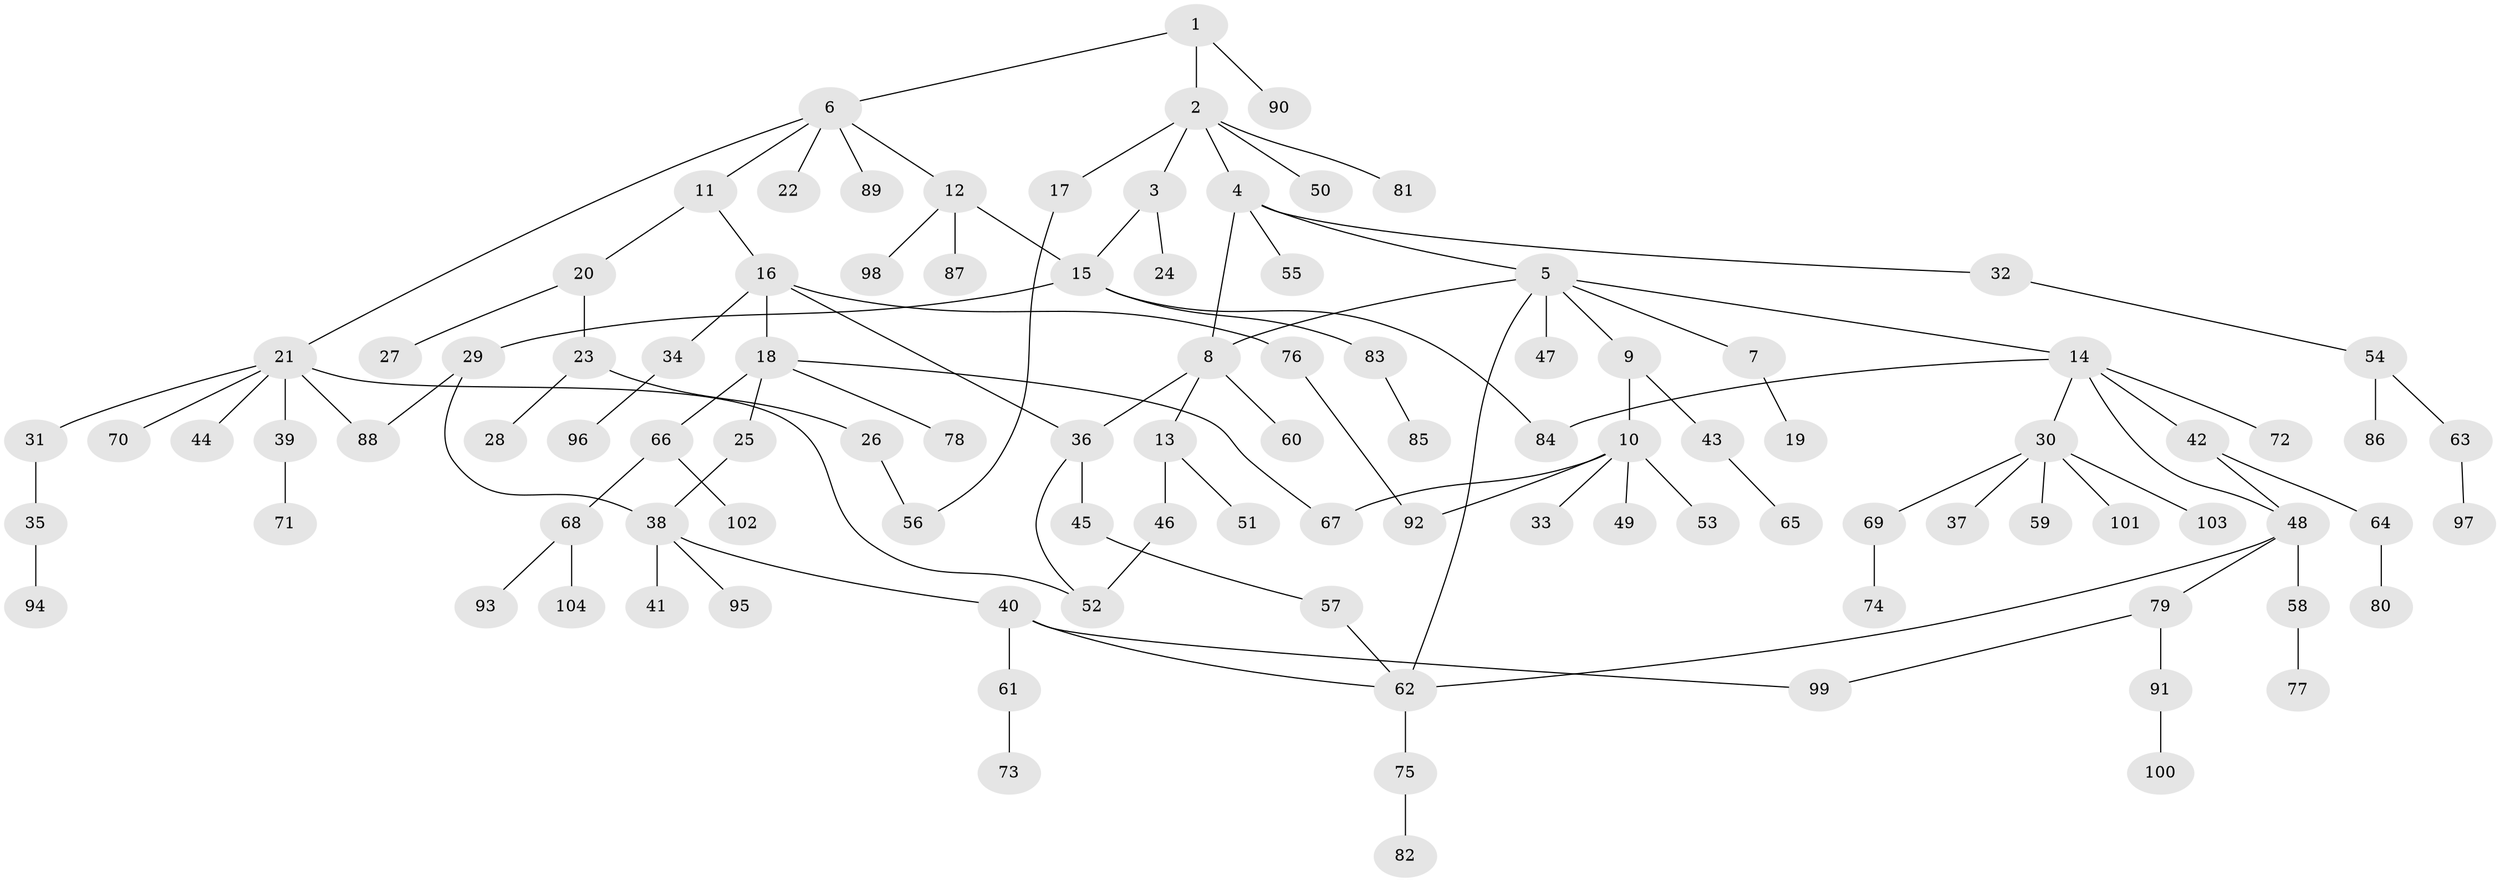 // Generated by graph-tools (version 1.1) at 2025/25/03/09/25 03:25:36]
// undirected, 104 vertices, 119 edges
graph export_dot {
graph [start="1"]
  node [color=gray90,style=filled];
  1;
  2;
  3;
  4;
  5;
  6;
  7;
  8;
  9;
  10;
  11;
  12;
  13;
  14;
  15;
  16;
  17;
  18;
  19;
  20;
  21;
  22;
  23;
  24;
  25;
  26;
  27;
  28;
  29;
  30;
  31;
  32;
  33;
  34;
  35;
  36;
  37;
  38;
  39;
  40;
  41;
  42;
  43;
  44;
  45;
  46;
  47;
  48;
  49;
  50;
  51;
  52;
  53;
  54;
  55;
  56;
  57;
  58;
  59;
  60;
  61;
  62;
  63;
  64;
  65;
  66;
  67;
  68;
  69;
  70;
  71;
  72;
  73;
  74;
  75;
  76;
  77;
  78;
  79;
  80;
  81;
  82;
  83;
  84;
  85;
  86;
  87;
  88;
  89;
  90;
  91;
  92;
  93;
  94;
  95;
  96;
  97;
  98;
  99;
  100;
  101;
  102;
  103;
  104;
  1 -- 2;
  1 -- 6;
  1 -- 90;
  2 -- 3;
  2 -- 4;
  2 -- 17;
  2 -- 50;
  2 -- 81;
  3 -- 24;
  3 -- 15;
  4 -- 5;
  4 -- 32;
  4 -- 55;
  4 -- 8;
  5 -- 7;
  5 -- 8;
  5 -- 9;
  5 -- 14;
  5 -- 47;
  5 -- 62;
  6 -- 11;
  6 -- 12;
  6 -- 21;
  6 -- 22;
  6 -- 89;
  7 -- 19;
  8 -- 13;
  8 -- 60;
  8 -- 36;
  9 -- 10;
  9 -- 43;
  10 -- 33;
  10 -- 49;
  10 -- 53;
  10 -- 92;
  10 -- 67;
  11 -- 16;
  11 -- 20;
  12 -- 15;
  12 -- 87;
  12 -- 98;
  13 -- 46;
  13 -- 51;
  14 -- 30;
  14 -- 42;
  14 -- 72;
  14 -- 84;
  14 -- 48;
  15 -- 29;
  15 -- 83;
  15 -- 84;
  16 -- 18;
  16 -- 34;
  16 -- 36;
  16 -- 76;
  17 -- 56;
  18 -- 25;
  18 -- 66;
  18 -- 67;
  18 -- 78;
  20 -- 23;
  20 -- 27;
  21 -- 31;
  21 -- 39;
  21 -- 44;
  21 -- 52;
  21 -- 70;
  21 -- 88;
  23 -- 26;
  23 -- 28;
  25 -- 38;
  26 -- 56;
  29 -- 88;
  29 -- 38;
  30 -- 37;
  30 -- 59;
  30 -- 69;
  30 -- 101;
  30 -- 103;
  31 -- 35;
  32 -- 54;
  34 -- 96;
  35 -- 94;
  36 -- 45;
  36 -- 52;
  38 -- 40;
  38 -- 41;
  38 -- 95;
  39 -- 71;
  40 -- 61;
  40 -- 62;
  40 -- 99;
  42 -- 48;
  42 -- 64;
  43 -- 65;
  45 -- 57;
  46 -- 52;
  48 -- 58;
  48 -- 79;
  48 -- 62;
  54 -- 63;
  54 -- 86;
  57 -- 62;
  58 -- 77;
  61 -- 73;
  62 -- 75;
  63 -- 97;
  64 -- 80;
  66 -- 68;
  66 -- 102;
  68 -- 93;
  68 -- 104;
  69 -- 74;
  75 -- 82;
  76 -- 92;
  79 -- 91;
  79 -- 99;
  83 -- 85;
  91 -- 100;
}
